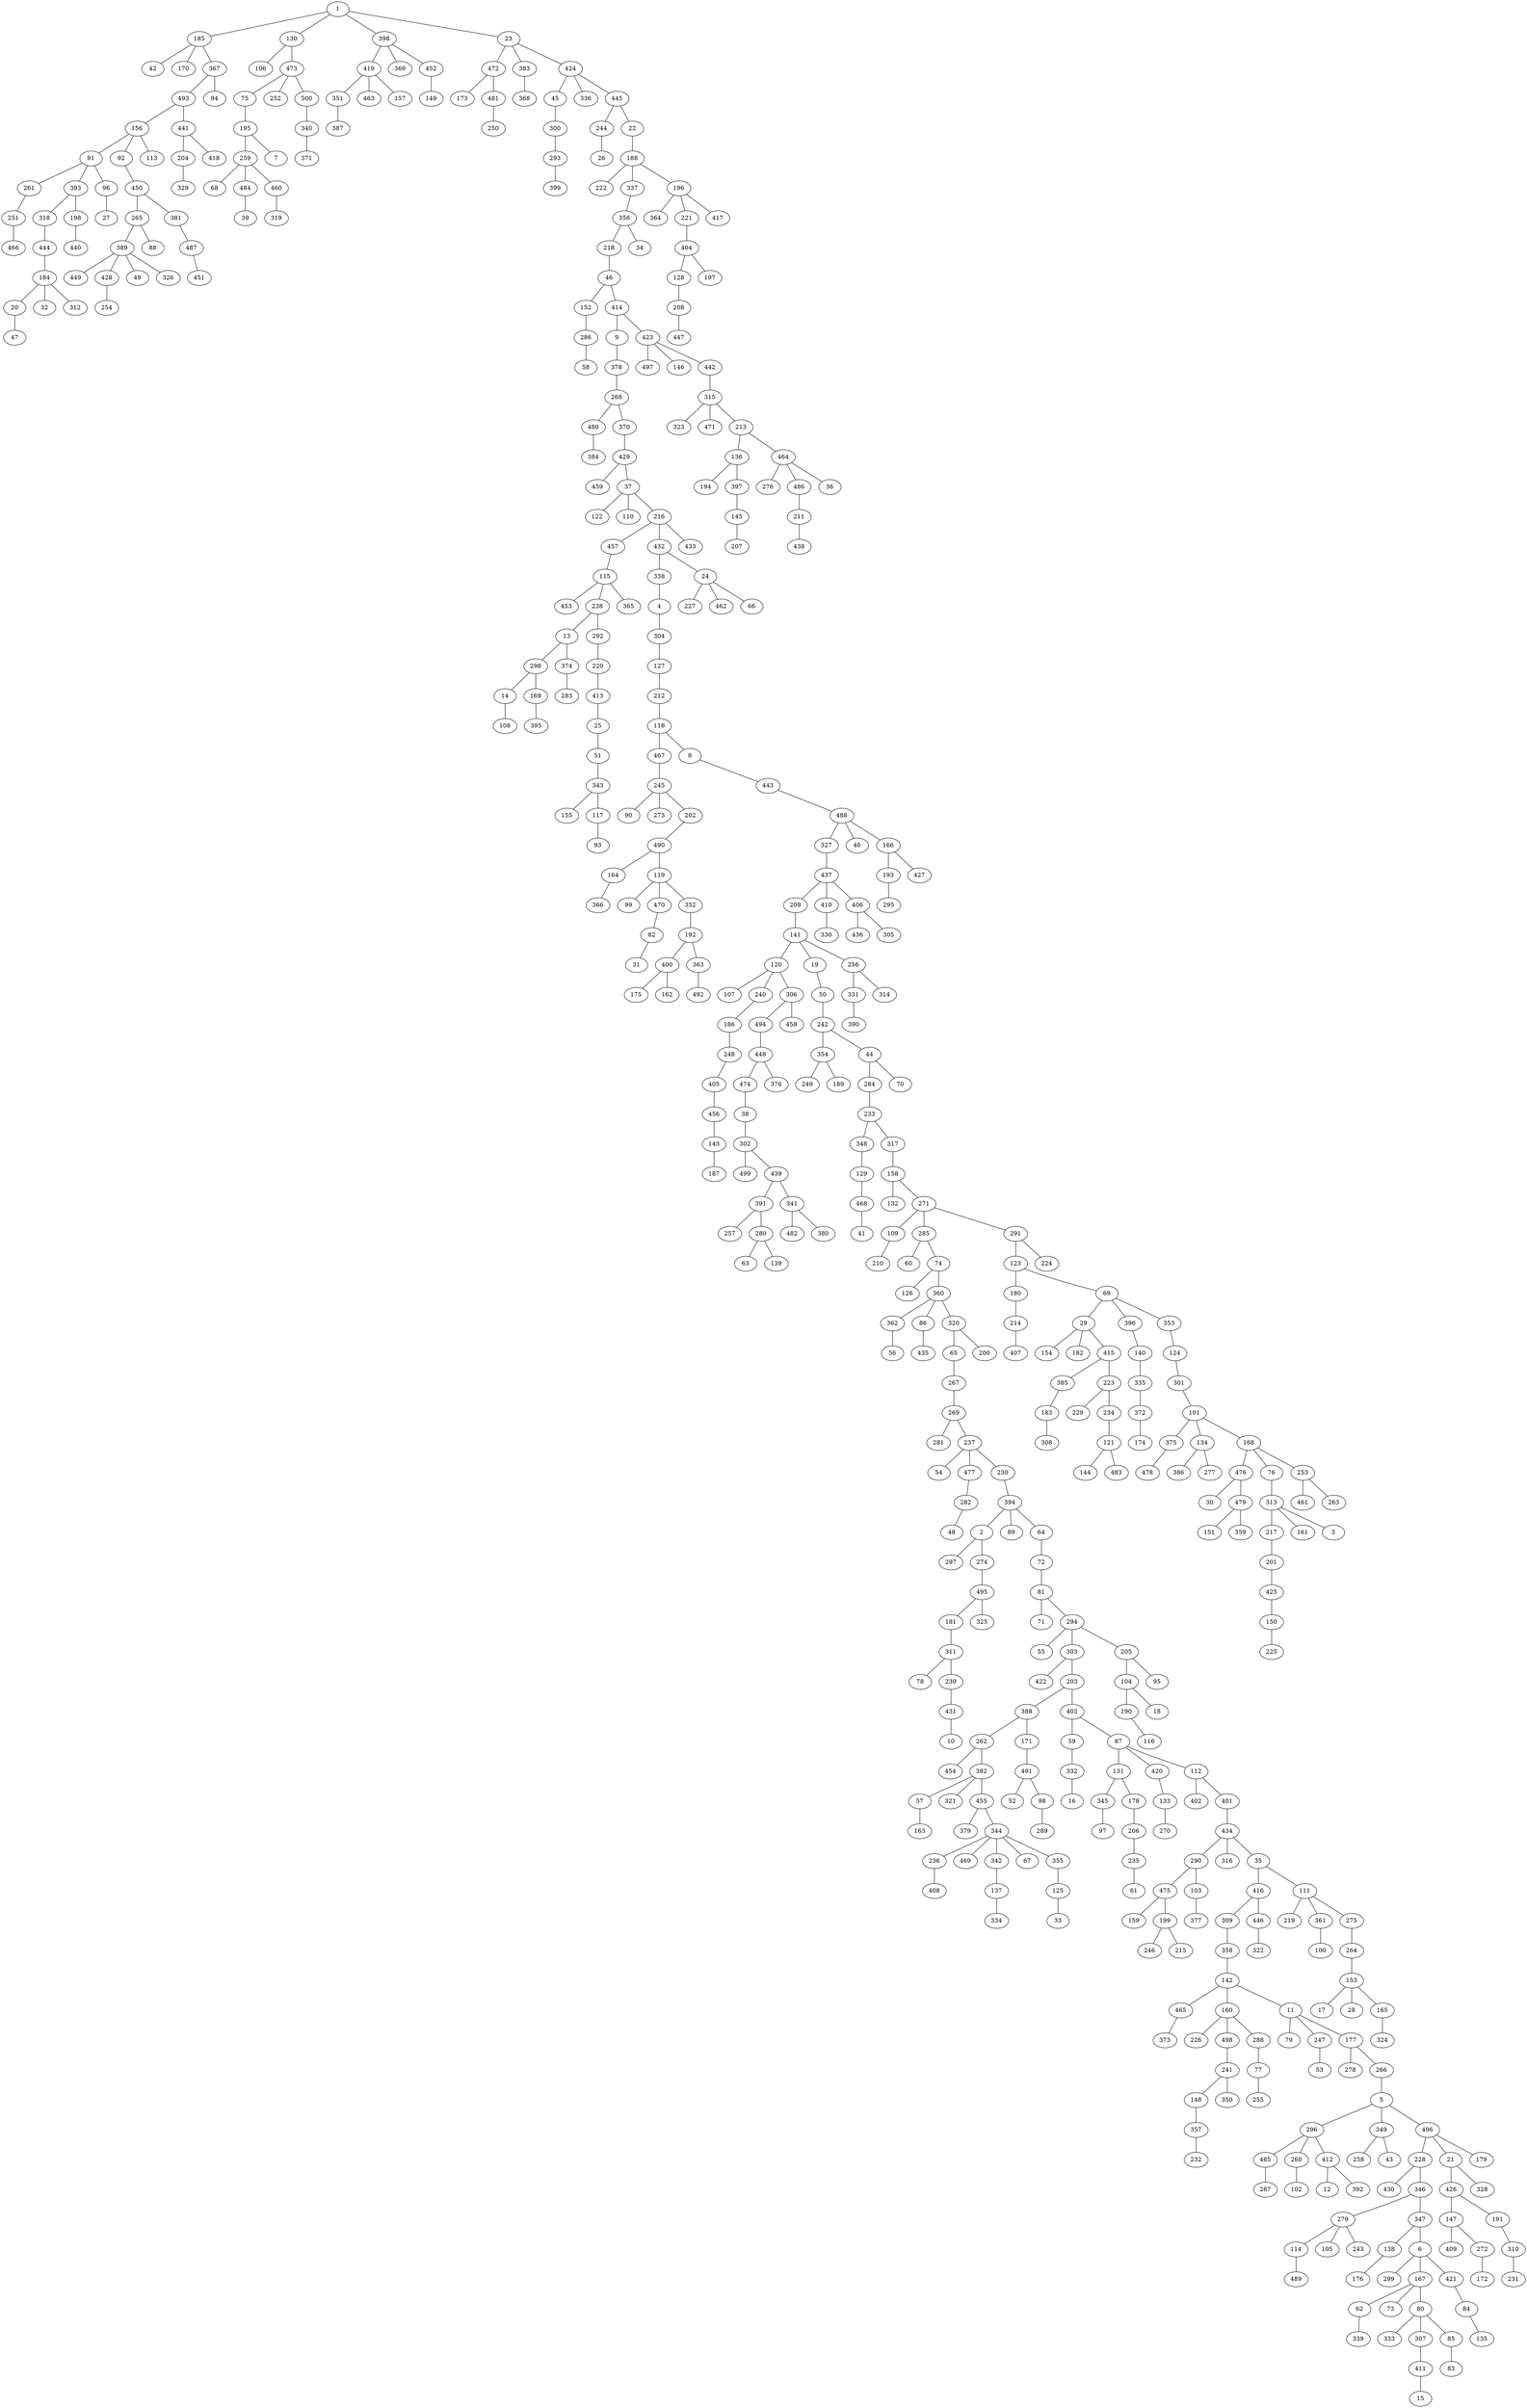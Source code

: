 graph arbol_BFS_G_1 {
    1;
    185;
    130;
    398;
    23;
    42;
    170;
    367;
    106;
    473;
    419;
    369;
    452;
    472;
    383;
    424;
    493;
    94;
    75;
    252;
    500;
    351;
    463;
    157;
    149;
    173;
    481;
    368;
    45;
    336;
    445;
    156;
    441;
    195;
    340;
    387;
    250;
    300;
    244;
    22;
    91;
    92;
    113;
    204;
    418;
    259;
    7;
    371;
    293;
    26;
    188;
    261;
    393;
    96;
    450;
    329;
    68;
    484;
    460;
    399;
    222;
    337;
    196;
    251;
    318;
    198;
    27;
    265;
    381;
    39;
    319;
    356;
    364;
    221;
    417;
    466;
    444;
    440;
    389;
    88;
    487;
    218;
    34;
    404;
    184;
    449;
    428;
    49;
    326;
    451;
    46;
    128;
    197;
    20;
    32;
    312;
    254;
    152;
    414;
    208;
    47;
    286;
    9;
    423;
    447;
    58;
    378;
    497;
    146;
    442;
    268;
    315;
    480;
    370;
    323;
    471;
    213;
    384;
    429;
    136;
    464;
    459;
    37;
    194;
    397;
    276;
    486;
    36;
    122;
    110;
    216;
    145;
    211;
    457;
    432;
    433;
    207;
    438;
    115;
    338;
    24;
    453;
    238;
    365;
    4;
    227;
    462;
    66;
    13;
    292;
    304;
    298;
    374;
    220;
    127;
    14;
    169;
    283;
    413;
    212;
    108;
    395;
    25;
    118;
    51;
    467;
    8;
    343;
    245;
    443;
    155;
    117;
    90;
    273;
    202;
    488;
    93;
    490;
    327;
    40;
    166;
    164;
    119;
    437;
    193;
    427;
    366;
    99;
    470;
    352;
    209;
    410;
    406;
    295;
    82;
    192;
    141;
    330;
    436;
    305;
    31;
    400;
    363;
    120;
    19;
    256;
    175;
    162;
    492;
    107;
    240;
    306;
    50;
    331;
    314;
    186;
    494;
    458;
    242;
    390;
    248;
    448;
    354;
    44;
    405;
    474;
    376;
    249;
    189;
    284;
    70;
    456;
    38;
    233;
    143;
    302;
    348;
    317;
    187;
    499;
    439;
    129;
    158;
    391;
    341;
    468;
    132;
    271;
    257;
    280;
    482;
    380;
    41;
    109;
    285;
    291;
    63;
    139;
    210;
    60;
    74;
    123;
    224;
    126;
    360;
    180;
    69;
    362;
    86;
    320;
    214;
    29;
    396;
    353;
    56;
    435;
    65;
    200;
    407;
    154;
    182;
    415;
    140;
    124;
    267;
    385;
    223;
    335;
    301;
    269;
    183;
    229;
    234;
    372;
    101;
    281;
    237;
    308;
    121;
    174;
    375;
    134;
    168;
    54;
    477;
    230;
    144;
    483;
    478;
    386;
    277;
    476;
    76;
    253;
    282;
    394;
    30;
    479;
    313;
    461;
    263;
    48;
    2;
    89;
    64;
    151;
    359;
    217;
    161;
    3;
    297;
    274;
    72;
    201;
    495;
    81;
    425;
    181;
    325;
    71;
    294;
    150;
    311;
    55;
    303;
    205;
    225;
    78;
    239;
    422;
    203;
    104;
    95;
    431;
    388;
    403;
    190;
    18;
    10;
    262;
    171;
    59;
    87;
    116;
    454;
    382;
    491;
    332;
    131;
    420;
    112;
    57;
    321;
    455;
    52;
    98;
    16;
    345;
    178;
    133;
    402;
    401;
    163;
    379;
    344;
    289;
    97;
    206;
    270;
    434;
    236;
    469;
    342;
    67;
    355;
    235;
    290;
    316;
    35;
    408;
    137;
    125;
    61;
    475;
    103;
    416;
    111;
    334;
    33;
    159;
    199;
    377;
    309;
    446;
    219;
    361;
    275;
    246;
    215;
    358;
    322;
    100;
    264;
    142;
    153;
    465;
    160;
    11;
    17;
    28;
    165;
    373;
    226;
    498;
    288;
    79;
    247;
    177;
    324;
    241;
    77;
    53;
    278;
    266;
    148;
    350;
    255;
    5;
    357;
    296;
    349;
    496;
    232;
    485;
    260;
    412;
    258;
    43;
    228;
    21;
    179;
    287;
    102;
    12;
    392;
    430;
    346;
    426;
    328;
    279;
    347;
    147;
    191;
    114;
    105;
    243;
    138;
    6;
    409;
    272;
    310;
    489;
    176;
    299;
    167;
    421;
    172;
    231;
    62;
    73;
    80;
    84;
    339;
    333;
    307;
    85;
    135;
    411;
    83;
    15;
    1 -- 185;
    1 -- 130;
    1 -- 398;
    1 -- 23;
    185 -- 42;
    185 -- 170;
    185 -- 367;
    130 -- 106;
    130 -- 473;
    398 -- 419;
    398 -- 369;
    398 -- 452;
    23 -- 472;
    23 -- 383;
    23 -- 424;
    367 -- 493;
    367 -- 94;
    473 -- 75;
    473 -- 252;
    473 -- 500;
    419 -- 351;
    419 -- 463;
    419 -- 157;
    452 -- 149;
    472 -- 173;
    472 -- 481;
    383 -- 368;
    424 -- 45;
    424 -- 336;
    424 -- 445;
    493 -- 156;
    493 -- 441;
    75 -- 195;
    500 -- 340;
    351 -- 387;
    481 -- 250;
    45 -- 300;
    445 -- 244;
    445 -- 22;
    156 -- 91;
    156 -- 92;
    156 -- 113;
    441 -- 204;
    441 -- 418;
    195 -- 259;
    195 -- 7;
    340 -- 371;
    300 -- 293;
    244 -- 26;
    22 -- 188;
    91 -- 261;
    91 -- 393;
    91 -- 96;
    92 -- 450;
    204 -- 329;
    259 -- 68;
    259 -- 484;
    259 -- 460;
    293 -- 399;
    188 -- 222;
    188 -- 337;
    188 -- 196;
    261 -- 251;
    393 -- 318;
    393 -- 198;
    96 -- 27;
    450 -- 265;
    450 -- 381;
    484 -- 39;
    460 -- 319;
    337 -- 356;
    196 -- 364;
    196 -- 221;
    196 -- 417;
    251 -- 466;
    318 -- 444;
    198 -- 440;
    265 -- 389;
    265 -- 88;
    381 -- 487;
    356 -- 218;
    356 -- 34;
    221 -- 404;
    444 -- 184;
    389 -- 449;
    389 -- 428;
    389 -- 49;
    389 -- 326;
    487 -- 451;
    218 -- 46;
    404 -- 128;
    404 -- 197;
    184 -- 20;
    184 -- 32;
    184 -- 312;
    428 -- 254;
    46 -- 152;
    46 -- 414;
    128 -- 208;
    20 -- 47;
    152 -- 286;
    414 -- 9;
    414 -- 423;
    208 -- 447;
    286 -- 58;
    9 -- 378;
    423 -- 497;
    423 -- 146;
    423 -- 442;
    378 -- 268;
    442 -- 315;
    268 -- 480;
    268 -- 370;
    315 -- 323;
    315 -- 471;
    315 -- 213;
    480 -- 384;
    370 -- 429;
    213 -- 136;
    213 -- 464;
    429 -- 459;
    429 -- 37;
    136 -- 194;
    136 -- 397;
    464 -- 276;
    464 -- 486;
    464 -- 36;
    37 -- 122;
    37 -- 110;
    37 -- 216;
    397 -- 145;
    486 -- 211;
    216 -- 457;
    216 -- 432;
    216 -- 433;
    145 -- 207;
    211 -- 438;
    457 -- 115;
    432 -- 338;
    432 -- 24;
    115 -- 453;
    115 -- 238;
    115 -- 365;
    338 -- 4;
    24 -- 227;
    24 -- 462;
    24 -- 66;
    238 -- 13;
    238 -- 292;
    4 -- 304;
    13 -- 298;
    13 -- 374;
    292 -- 220;
    304 -- 127;
    298 -- 14;
    298 -- 169;
    374 -- 283;
    220 -- 413;
    127 -- 212;
    14 -- 108;
    169 -- 395;
    413 -- 25;
    212 -- 118;
    25 -- 51;
    118 -- 467;
    118 -- 8;
    51 -- 343;
    467 -- 245;
    8 -- 443;
    343 -- 155;
    343 -- 117;
    245 -- 90;
    245 -- 273;
    245 -- 202;
    443 -- 488;
    117 -- 93;
    202 -- 490;
    488 -- 327;
    488 -- 40;
    488 -- 166;
    490 -- 164;
    490 -- 119;
    327 -- 437;
    166 -- 193;
    166 -- 427;
    164 -- 366;
    119 -- 99;
    119 -- 470;
    119 -- 352;
    437 -- 209;
    437 -- 410;
    437 -- 406;
    193 -- 295;
    470 -- 82;
    352 -- 192;
    209 -- 141;
    410 -- 330;
    406 -- 436;
    406 -- 305;
    82 -- 31;
    192 -- 400;
    192 -- 363;
    141 -- 120;
    141 -- 19;
    141 -- 256;
    400 -- 175;
    400 -- 162;
    363 -- 492;
    120 -- 107;
    120 -- 240;
    120 -- 306;
    19 -- 50;
    256 -- 331;
    256 -- 314;
    240 -- 186;
    306 -- 494;
    306 -- 458;
    50 -- 242;
    331 -- 390;
    186 -- 248;
    494 -- 448;
    242 -- 354;
    242 -- 44;
    248 -- 405;
    448 -- 474;
    448 -- 376;
    354 -- 249;
    354 -- 189;
    44 -- 284;
    44 -- 70;
    405 -- 456;
    474 -- 38;
    284 -- 233;
    456 -- 143;
    38 -- 302;
    233 -- 348;
    233 -- 317;
    143 -- 187;
    302 -- 499;
    302 -- 439;
    348 -- 129;
    317 -- 158;
    439 -- 391;
    439 -- 341;
    129 -- 468;
    158 -- 132;
    158 -- 271;
    391 -- 257;
    391 -- 280;
    341 -- 482;
    341 -- 380;
    468 -- 41;
    271 -- 109;
    271 -- 285;
    271 -- 291;
    280 -- 63;
    280 -- 139;
    109 -- 210;
    285 -- 60;
    285 -- 74;
    291 -- 123;
    291 -- 224;
    74 -- 126;
    74 -- 360;
    123 -- 180;
    123 -- 69;
    360 -- 362;
    360 -- 86;
    360 -- 320;
    180 -- 214;
    69 -- 29;
    69 -- 396;
    69 -- 353;
    362 -- 56;
    86 -- 435;
    320 -- 65;
    320 -- 200;
    214 -- 407;
    29 -- 154;
    29 -- 182;
    29 -- 415;
    396 -- 140;
    353 -- 124;
    65 -- 267;
    415 -- 385;
    415 -- 223;
    140 -- 335;
    124 -- 301;
    267 -- 269;
    385 -- 183;
    223 -- 229;
    223 -- 234;
    335 -- 372;
    301 -- 101;
    269 -- 281;
    269 -- 237;
    183 -- 308;
    234 -- 121;
    372 -- 174;
    101 -- 375;
    101 -- 134;
    101 -- 168;
    237 -- 54;
    237 -- 477;
    237 -- 230;
    121 -- 144;
    121 -- 483;
    375 -- 478;
    134 -- 386;
    134 -- 277;
    168 -- 476;
    168 -- 76;
    168 -- 253;
    477 -- 282;
    230 -- 394;
    476 -- 30;
    476 -- 479;
    76 -- 313;
    253 -- 461;
    253 -- 263;
    282 -- 48;
    394 -- 2;
    394 -- 89;
    394 -- 64;
    479 -- 151;
    479 -- 359;
    313 -- 217;
    313 -- 161;
    313 -- 3;
    2 -- 297;
    2 -- 274;
    64 -- 72;
    217 -- 201;
    274 -- 495;
    72 -- 81;
    201 -- 425;
    495 -- 181;
    495 -- 325;
    81 -- 71;
    81 -- 294;
    425 -- 150;
    181 -- 311;
    294 -- 55;
    294 -- 303;
    294 -- 205;
    150 -- 225;
    311 -- 78;
    311 -- 239;
    303 -- 422;
    303 -- 203;
    205 -- 104;
    205 -- 95;
    239 -- 431;
    203 -- 388;
    203 -- 403;
    104 -- 190;
    104 -- 18;
    431 -- 10;
    388 -- 262;
    388 -- 171;
    403 -- 59;
    403 -- 87;
    190 -- 116;
    262 -- 454;
    262 -- 382;
    171 -- 491;
    59 -- 332;
    87 -- 131;
    87 -- 420;
    87 -- 112;
    382 -- 57;
    382 -- 321;
    382 -- 455;
    491 -- 52;
    491 -- 98;
    332 -- 16;
    131 -- 345;
    131 -- 178;
    420 -- 133;
    112 -- 402;
    112 -- 401;
    57 -- 163;
    455 -- 379;
    455 -- 344;
    98 -- 289;
    345 -- 97;
    178 -- 206;
    133 -- 270;
    401 -- 434;
    344 -- 236;
    344 -- 469;
    344 -- 342;
    344 -- 67;
    344 -- 355;
    206 -- 235;
    434 -- 290;
    434 -- 316;
    434 -- 35;
    236 -- 408;
    342 -- 137;
    355 -- 125;
    235 -- 61;
    290 -- 475;
    290 -- 103;
    35 -- 416;
    35 -- 111;
    137 -- 334;
    125 -- 33;
    475 -- 159;
    475 -- 199;
    103 -- 377;
    416 -- 309;
    416 -- 446;
    111 -- 219;
    111 -- 361;
    111 -- 275;
    199 -- 246;
    199 -- 215;
    309 -- 358;
    446 -- 322;
    361 -- 100;
    275 -- 264;
    358 -- 142;
    264 -- 153;
    142 -- 465;
    142 -- 160;
    142 -- 11;
    153 -- 17;
    153 -- 28;
    153 -- 165;
    465 -- 373;
    160 -- 226;
    160 -- 498;
    160 -- 288;
    11 -- 79;
    11 -- 247;
    11 -- 177;
    165 -- 324;
    498 -- 241;
    288 -- 77;
    247 -- 53;
    177 -- 278;
    177 -- 266;
    241 -- 148;
    241 -- 350;
    77 -- 255;
    266 -- 5;
    148 -- 357;
    5 -- 296;
    5 -- 349;
    5 -- 496;
    357 -- 232;
    296 -- 485;
    296 -- 260;
    296 -- 412;
    349 -- 258;
    349 -- 43;
    496 -- 228;
    496 -- 21;
    496 -- 179;
    485 -- 287;
    260 -- 102;
    412 -- 12;
    412 -- 392;
    228 -- 430;
    228 -- 346;
    21 -- 426;
    21 -- 328;
    346 -- 279;
    346 -- 347;
    426 -- 147;
    426 -- 191;
    279 -- 114;
    279 -- 105;
    279 -- 243;
    347 -- 138;
    347 -- 6;
    147 -- 409;
    147 -- 272;
    191 -- 310;
    114 -- 489;
    138 -- 176;
    6 -- 299;
    6 -- 167;
    6 -- 421;
    272 -- 172;
    310 -- 231;
    167 -- 62;
    167 -- 73;
    167 -- 80;
    421 -- 84;
    62 -- 339;
    80 -- 333;
    80 -- 307;
    80 -- 85;
    84 -- 135;
    307 -- 411;
    85 -- 83;
    411 -- 15;
}